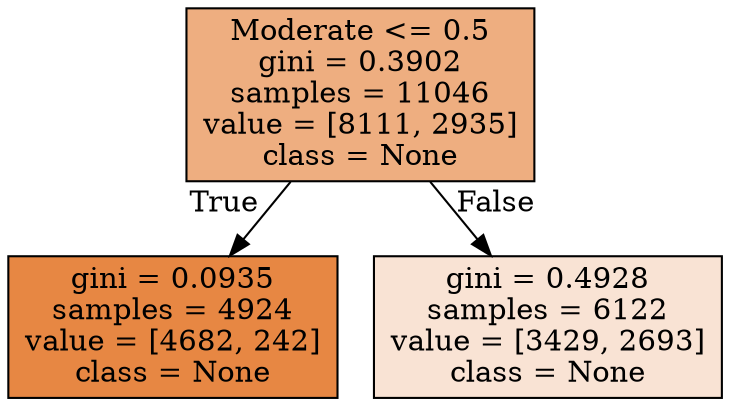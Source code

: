 digraph Tree {
node [shape=box, style="filled", color="black"] ;
0 [label="Moderate <= 0.5\ngini = 0.3902\nsamples = 11046\nvalue = [8111, 2935]\nclass = None", fillcolor="#e58139a3"] ;
1 [label="gini = 0.0935\nsamples = 4924\nvalue = [4682, 242]\nclass = None", fillcolor="#e58139f2"] ;
0 -> 1 [labeldistance=2.5, labelangle=45, headlabel="True"] ;
2 [label="gini = 0.4928\nsamples = 6122\nvalue = [3429, 2693]\nclass = None", fillcolor="#e5813937"] ;
0 -> 2 [labeldistance=2.5, labelangle=-45, headlabel="False"] ;
}
